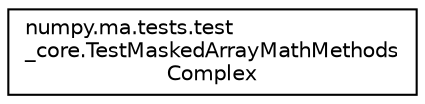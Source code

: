 digraph "Graphical Class Hierarchy"
{
 // LATEX_PDF_SIZE
  edge [fontname="Helvetica",fontsize="10",labelfontname="Helvetica",labelfontsize="10"];
  node [fontname="Helvetica",fontsize="10",shape=record];
  rankdir="LR";
  Node0 [label="numpy.ma.tests.test\l_core.TestMaskedArrayMathMethods\lComplex",height=0.2,width=0.4,color="black", fillcolor="white", style="filled",URL="$classnumpy_1_1ma_1_1tests_1_1test__core_1_1TestMaskedArrayMathMethodsComplex.html",tooltip=" "];
}
